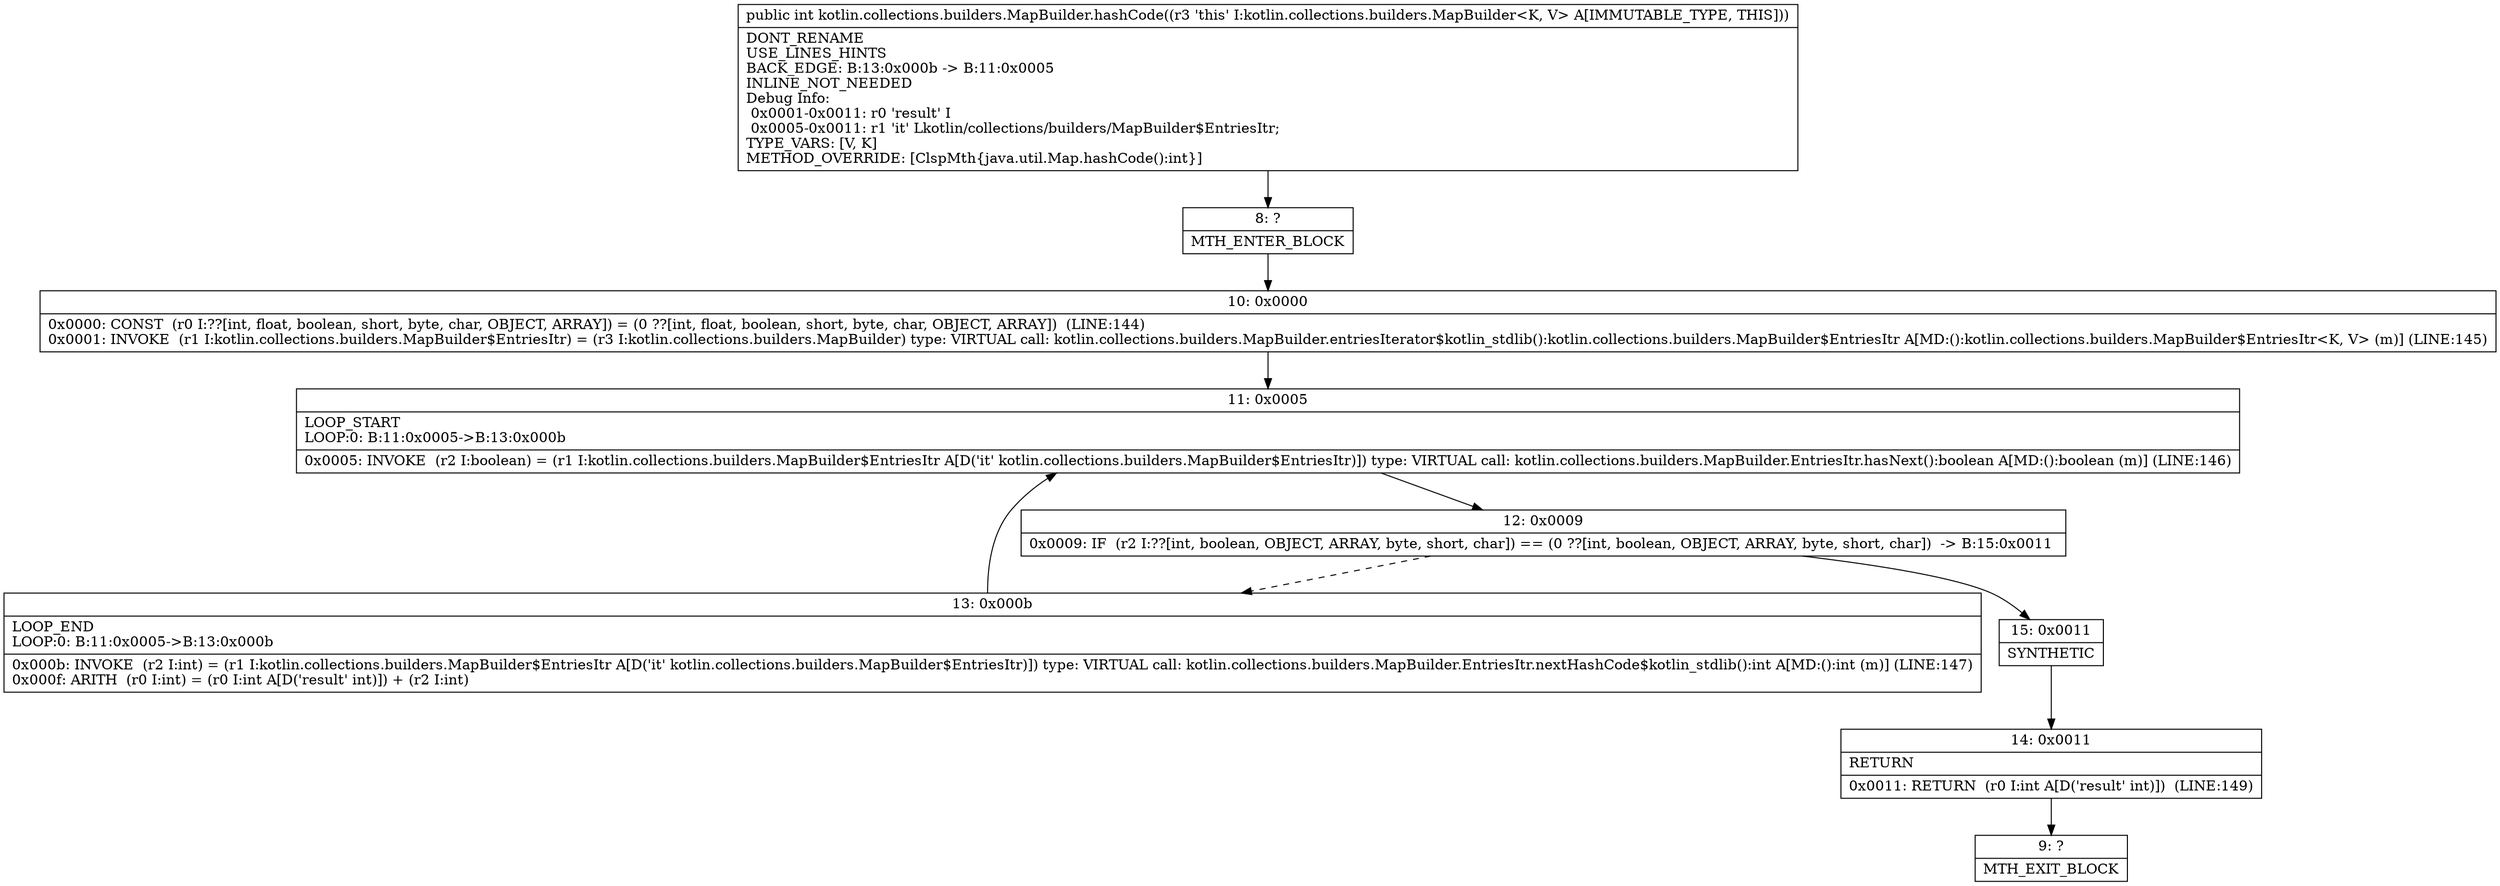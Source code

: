 digraph "CFG forkotlin.collections.builders.MapBuilder.hashCode()I" {
Node_8 [shape=record,label="{8\:\ ?|MTH_ENTER_BLOCK\l}"];
Node_10 [shape=record,label="{10\:\ 0x0000|0x0000: CONST  (r0 I:??[int, float, boolean, short, byte, char, OBJECT, ARRAY]) = (0 ??[int, float, boolean, short, byte, char, OBJECT, ARRAY])  (LINE:144)\l0x0001: INVOKE  (r1 I:kotlin.collections.builders.MapBuilder$EntriesItr) = (r3 I:kotlin.collections.builders.MapBuilder) type: VIRTUAL call: kotlin.collections.builders.MapBuilder.entriesIterator$kotlin_stdlib():kotlin.collections.builders.MapBuilder$EntriesItr A[MD:():kotlin.collections.builders.MapBuilder$EntriesItr\<K, V\> (m)] (LINE:145)\l}"];
Node_11 [shape=record,label="{11\:\ 0x0005|LOOP_START\lLOOP:0: B:11:0x0005\-\>B:13:0x000b\l|0x0005: INVOKE  (r2 I:boolean) = (r1 I:kotlin.collections.builders.MapBuilder$EntriesItr A[D('it' kotlin.collections.builders.MapBuilder$EntriesItr)]) type: VIRTUAL call: kotlin.collections.builders.MapBuilder.EntriesItr.hasNext():boolean A[MD:():boolean (m)] (LINE:146)\l}"];
Node_12 [shape=record,label="{12\:\ 0x0009|0x0009: IF  (r2 I:??[int, boolean, OBJECT, ARRAY, byte, short, char]) == (0 ??[int, boolean, OBJECT, ARRAY, byte, short, char])  \-\> B:15:0x0011 \l}"];
Node_13 [shape=record,label="{13\:\ 0x000b|LOOP_END\lLOOP:0: B:11:0x0005\-\>B:13:0x000b\l|0x000b: INVOKE  (r2 I:int) = (r1 I:kotlin.collections.builders.MapBuilder$EntriesItr A[D('it' kotlin.collections.builders.MapBuilder$EntriesItr)]) type: VIRTUAL call: kotlin.collections.builders.MapBuilder.EntriesItr.nextHashCode$kotlin_stdlib():int A[MD:():int (m)] (LINE:147)\l0x000f: ARITH  (r0 I:int) = (r0 I:int A[D('result' int)]) + (r2 I:int) \l}"];
Node_15 [shape=record,label="{15\:\ 0x0011|SYNTHETIC\l}"];
Node_14 [shape=record,label="{14\:\ 0x0011|RETURN\l|0x0011: RETURN  (r0 I:int A[D('result' int)])  (LINE:149)\l}"];
Node_9 [shape=record,label="{9\:\ ?|MTH_EXIT_BLOCK\l}"];
MethodNode[shape=record,label="{public int kotlin.collections.builders.MapBuilder.hashCode((r3 'this' I:kotlin.collections.builders.MapBuilder\<K, V\> A[IMMUTABLE_TYPE, THIS]))  | DONT_RENAME\lUSE_LINES_HINTS\lBACK_EDGE: B:13:0x000b \-\> B:11:0x0005\lINLINE_NOT_NEEDED\lDebug Info:\l  0x0001\-0x0011: r0 'result' I\l  0x0005\-0x0011: r1 'it' Lkotlin\/collections\/builders\/MapBuilder$EntriesItr;\lTYPE_VARS: [V, K]\lMETHOD_OVERRIDE: [ClspMth\{java.util.Map.hashCode():int\}]\l}"];
MethodNode -> Node_8;Node_8 -> Node_10;
Node_10 -> Node_11;
Node_11 -> Node_12;
Node_12 -> Node_13[style=dashed];
Node_12 -> Node_15;
Node_13 -> Node_11;
Node_15 -> Node_14;
Node_14 -> Node_9;
}

